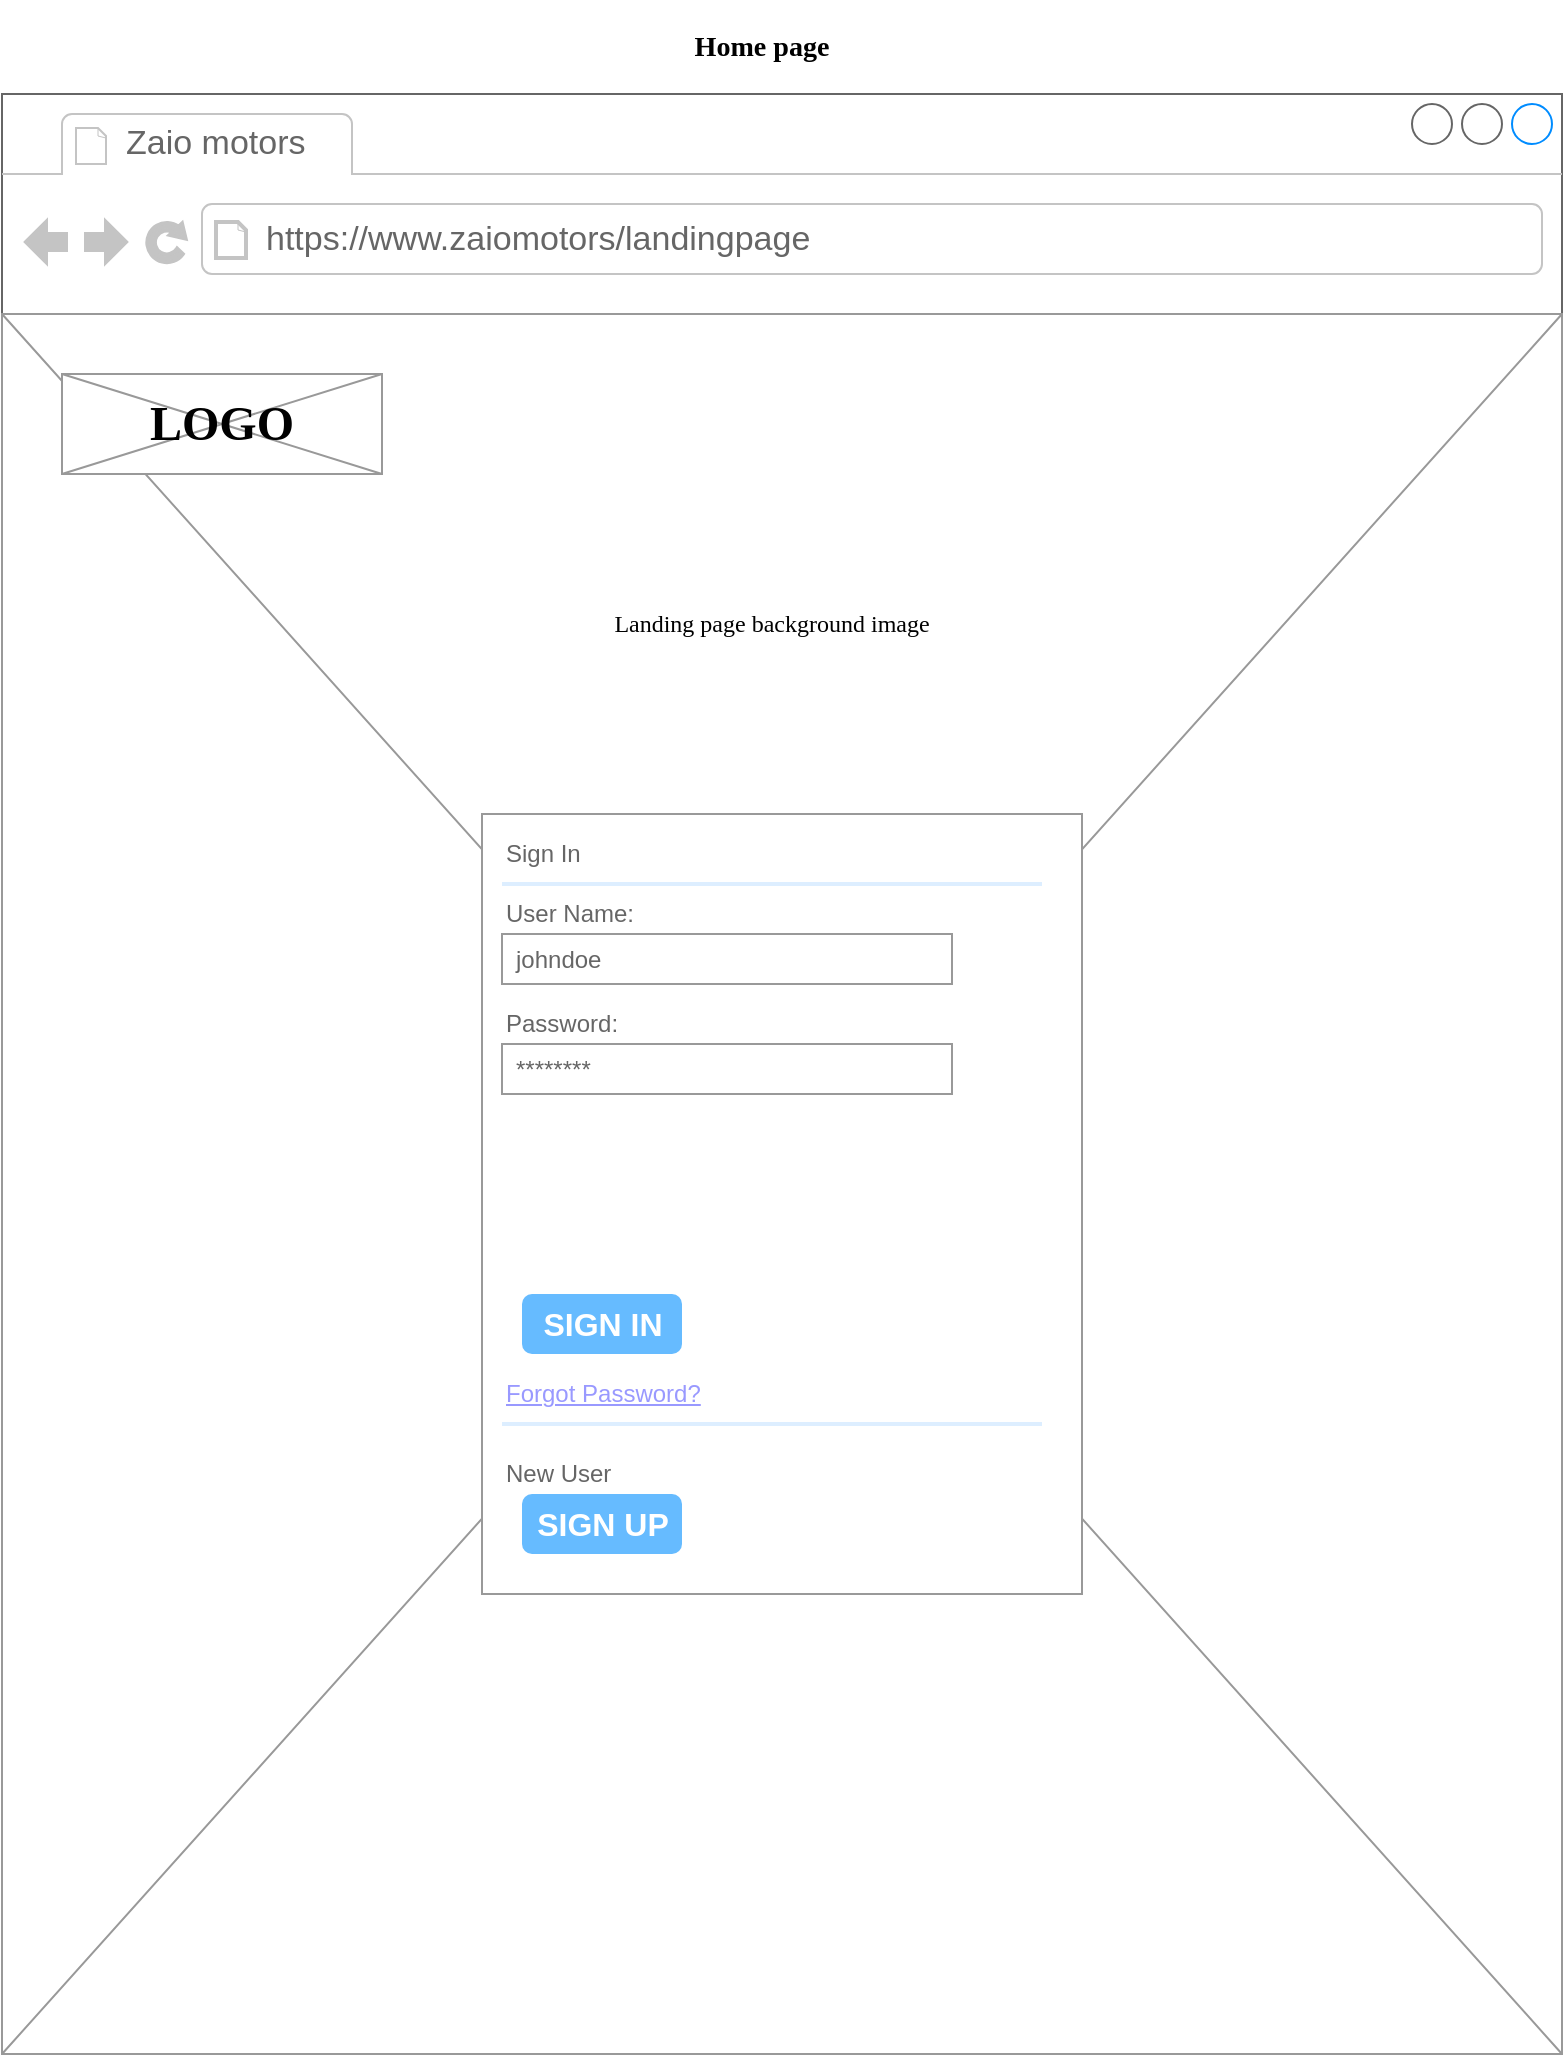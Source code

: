 <mxfile version="13.6.6" type="github" pages="4">
  <diagram id="jh-lfZ945CkvPLCZ4bBG" name="Page-1">
    <mxGraphModel dx="1021" dy="529" grid="1" gridSize="10" guides="1" tooltips="1" connect="1" arrows="1" fold="1" page="1" pageScale="1" pageWidth="850" pageHeight="1100" math="0" shadow="0">
      <root>
        <mxCell id="0" />
        <mxCell id="1" parent="0" />
        <mxCell id="r4ZFmtUiPwfncVj38mZl-5" value="&lt;h3&gt;Home page&lt;/h3&gt;" style="text;html=1;strokeColor=none;fillColor=none;align=center;verticalAlign=middle;whiteSpace=wrap;rounded=0;fontFamily=Tahoma;" vertex="1" parent="1">
          <mxGeometry x="40" y="41" width="760" height="30" as="geometry" />
        </mxCell>
        <mxCell id="r4ZFmtUiPwfncVj38mZl-22" value="" style="strokeWidth=1;shadow=0;dashed=0;align=center;html=1;shape=mxgraph.mockup.containers.browserWindow;rSize=0;strokeColor=#666666;strokeColor2=#008cff;strokeColor3=#c4c4c4;mainText=,;recursiveResize=0;fontFamily=Lucida Console;" vertex="1" parent="1">
          <mxGeometry x="40" y="80" width="780" height="980" as="geometry" />
        </mxCell>
        <mxCell id="r4ZFmtUiPwfncVj38mZl-23" value="Zaio motors" style="strokeWidth=1;shadow=0;dashed=0;align=center;html=1;shape=mxgraph.mockup.containers.anchor;fontSize=17;fontColor=#666666;align=left;" vertex="1" parent="r4ZFmtUiPwfncVj38mZl-22">
          <mxGeometry x="60" y="12" width="110" height="26" as="geometry" />
        </mxCell>
        <mxCell id="r4ZFmtUiPwfncVj38mZl-24" value="https://www.zaiomotors/landingpage" style="strokeWidth=1;shadow=0;dashed=0;align=center;html=1;shape=mxgraph.mockup.containers.anchor;rSize=0;fontSize=17;fontColor=#666666;align=left;" vertex="1" parent="r4ZFmtUiPwfncVj38mZl-22">
          <mxGeometry x="130" y="60" width="250" height="26" as="geometry" />
        </mxCell>
        <mxCell id="r4ZFmtUiPwfncVj38mZl-25" value="" style="verticalLabelPosition=bottom;shadow=0;dashed=0;align=center;html=1;verticalAlign=top;strokeWidth=1;shape=mxgraph.mockup.graphics.simpleIcon;strokeColor=#999999;fontFamily=Lucida Console;" vertex="1" parent="r4ZFmtUiPwfncVj38mZl-22">
          <mxGeometry y="110" width="780" height="870" as="geometry" />
        </mxCell>
        <mxCell id="r4ZFmtUiPwfncVj38mZl-26" value="" style="verticalLabelPosition=bottom;shadow=0;dashed=0;align=center;html=1;verticalAlign=top;strokeWidth=1;shape=mxgraph.mockup.graphics.simpleIcon;strokeColor=#999999;fontFamily=Lucida Console;" vertex="1" parent="r4ZFmtUiPwfncVj38mZl-22">
          <mxGeometry x="30" y="140" width="160" height="50" as="geometry" />
        </mxCell>
        <mxCell id="r4ZFmtUiPwfncVj38mZl-27" value="" style="strokeWidth=1;shadow=0;dashed=0;align=center;html=1;shape=mxgraph.mockup.forms.rrect;rSize=0;strokeColor=#999999;fillColor=#ffffff;fontFamily=Lucida Console;" vertex="1" parent="r4ZFmtUiPwfncVj38mZl-22">
          <mxGeometry x="240" y="360" width="300" height="390" as="geometry" />
        </mxCell>
        <mxCell id="r4ZFmtUiPwfncVj38mZl-28" value="Sign In" style="strokeWidth=1;shadow=0;dashed=0;align=center;html=1;shape=mxgraph.mockup.forms.anchor;fontSize=12;fontColor=#666666;align=left;resizeWidth=1;spacingLeft=0;" vertex="1" parent="r4ZFmtUiPwfncVj38mZl-27">
          <mxGeometry width="150" height="20" relative="1" as="geometry">
            <mxPoint x="10" y="10" as="offset" />
          </mxGeometry>
        </mxCell>
        <mxCell id="r4ZFmtUiPwfncVj38mZl-29" value="" style="shape=line;strokeColor=#ddeeff;strokeWidth=2;html=1;resizeWidth=1;" vertex="1" parent="r4ZFmtUiPwfncVj38mZl-27">
          <mxGeometry width="270" height="10" relative="1" as="geometry">
            <mxPoint x="10" y="30" as="offset" />
          </mxGeometry>
        </mxCell>
        <mxCell id="r4ZFmtUiPwfncVj38mZl-30" value="User Name:" style="strokeWidth=1;shadow=0;dashed=0;align=center;html=1;shape=mxgraph.mockup.forms.anchor;fontSize=12;fontColor=#666666;align=left;resizeWidth=1;spacingLeft=0;" vertex="1" parent="r4ZFmtUiPwfncVj38mZl-27">
          <mxGeometry width="150" height="20" relative="1" as="geometry">
            <mxPoint x="10" y="40" as="offset" />
          </mxGeometry>
        </mxCell>
        <mxCell id="r4ZFmtUiPwfncVj38mZl-31" value="johndoe" style="strokeWidth=1;shadow=0;dashed=0;align=center;html=1;shape=mxgraph.mockup.forms.rrect;rSize=0;strokeColor=#999999;fontColor=#666666;align=left;spacingLeft=5;resizeWidth=1;" vertex="1" parent="r4ZFmtUiPwfncVj38mZl-27">
          <mxGeometry width="225" height="25" relative="1" as="geometry">
            <mxPoint x="10" y="60" as="offset" />
          </mxGeometry>
        </mxCell>
        <mxCell id="r4ZFmtUiPwfncVj38mZl-32" value="Password:" style="strokeWidth=1;shadow=0;dashed=0;align=center;html=1;shape=mxgraph.mockup.forms.anchor;fontSize=12;fontColor=#666666;align=left;resizeWidth=1;spacingLeft=0;" vertex="1" parent="r4ZFmtUiPwfncVj38mZl-27">
          <mxGeometry width="150" height="20" relative="1" as="geometry">
            <mxPoint x="10" y="95" as="offset" />
          </mxGeometry>
        </mxCell>
        <mxCell id="r4ZFmtUiPwfncVj38mZl-33" value="********" style="strokeWidth=1;shadow=0;dashed=0;align=center;html=1;shape=mxgraph.mockup.forms.rrect;rSize=0;strokeColor=#999999;fontColor=#666666;align=left;spacingLeft=5;resizeWidth=1;" vertex="1" parent="r4ZFmtUiPwfncVj38mZl-27">
          <mxGeometry width="225" height="25" relative="1" as="geometry">
            <mxPoint x="10" y="115" as="offset" />
          </mxGeometry>
        </mxCell>
        <mxCell id="r4ZFmtUiPwfncVj38mZl-34" value="SIGN IN" style="strokeWidth=1;shadow=0;dashed=0;align=center;html=1;shape=mxgraph.mockup.forms.rrect;rSize=5;strokeColor=none;fontColor=#ffffff;fillColor=#66bbff;fontSize=16;fontStyle=1;" vertex="1" parent="r4ZFmtUiPwfncVj38mZl-27">
          <mxGeometry y="1" width="80" height="30" relative="1" as="geometry">
            <mxPoint x="20" y="-150" as="offset" />
          </mxGeometry>
        </mxCell>
        <mxCell id="r4ZFmtUiPwfncVj38mZl-35" value="Forgot Password?" style="strokeWidth=1;shadow=0;dashed=0;align=center;html=1;shape=mxgraph.mockup.forms.anchor;fontSize=12;fontColor=#9999ff;align=left;spacingLeft=0;fontStyle=4;resizeWidth=1;" vertex="1" parent="r4ZFmtUiPwfncVj38mZl-27">
          <mxGeometry y="1" width="225" height="20" relative="1" as="geometry">
            <mxPoint x="10" y="-110" as="offset" />
          </mxGeometry>
        </mxCell>
        <mxCell id="r4ZFmtUiPwfncVj38mZl-36" value="" style="shape=line;strokeColor=#ddeeff;strokeWidth=2;html=1;resizeWidth=1;" vertex="1" parent="r4ZFmtUiPwfncVj38mZl-27">
          <mxGeometry y="1" width="270" height="10" relative="1" as="geometry">
            <mxPoint x="10" y="-90" as="offset" />
          </mxGeometry>
        </mxCell>
        <mxCell id="r4ZFmtUiPwfncVj38mZl-37" value="New User" style="strokeWidth=1;shadow=0;dashed=0;align=center;html=1;shape=mxgraph.mockup.forms.anchor;fontSize=12;fontColor=#666666;align=left;spacingLeft=0;resizeWidth=1;" vertex="1" parent="r4ZFmtUiPwfncVj38mZl-27">
          <mxGeometry y="1" width="225" height="20" relative="1" as="geometry">
            <mxPoint x="10" y="-70" as="offset" />
          </mxGeometry>
        </mxCell>
        <mxCell id="r4ZFmtUiPwfncVj38mZl-38" value="SIGN UP" style="strokeWidth=1;shadow=0;dashed=0;align=center;html=1;shape=mxgraph.mockup.forms.rrect;rSize=5;strokeColor=none;fontColor=#ffffff;fillColor=#66bbff;fontSize=16;fontStyle=1;" vertex="1" parent="r4ZFmtUiPwfncVj38mZl-27">
          <mxGeometry y="1" width="80" height="30" relative="1" as="geometry">
            <mxPoint x="20" y="-50" as="offset" />
          </mxGeometry>
        </mxCell>
        <mxCell id="r4ZFmtUiPwfncVj38mZl-39" value="&lt;h1&gt;LOGO&lt;/h1&gt;" style="text;html=1;strokeColor=none;fillColor=none;align=center;verticalAlign=middle;whiteSpace=wrap;rounded=0;fontFamily=Lucida Console;" vertex="1" parent="r4ZFmtUiPwfncVj38mZl-22">
          <mxGeometry x="30" y="140" width="160" height="50" as="geometry" />
        </mxCell>
        <mxCell id="r4ZFmtUiPwfncVj38mZl-40" value="Landing page background image" style="text;html=1;strokeColor=none;fillColor=none;align=center;verticalAlign=middle;whiteSpace=wrap;rounded=0;fontFamily=Lucida Console;" vertex="1" parent="r4ZFmtUiPwfncVj38mZl-22">
          <mxGeometry x="90" y="240" width="590" height="50" as="geometry" />
        </mxCell>
      </root>
    </mxGraphModel>
  </diagram>
  <diagram id="SdDT5Pm5Am6Sln-kGxi-" name="Page-2">
    <mxGraphModel dx="1021" dy="529" grid="1" gridSize="10" guides="1" tooltips="1" connect="1" arrows="1" fold="1" page="1" pageScale="1" pageWidth="850" pageHeight="1100" math="0" shadow="0">
      <root>
        <mxCell id="UwNg9cR-Iv84YpFg2Jbg-0" />
        <mxCell id="UwNg9cR-Iv84YpFg2Jbg-1" parent="UwNg9cR-Iv84YpFg2Jbg-0" />
        <mxCell id="H-qb_h-mlqxvCPXP53rR-0" value="" style="strokeWidth=1;shadow=0;dashed=0;align=center;html=1;shape=mxgraph.mockup.containers.browserWindow;rSize=0;strokeColor=#666666;strokeColor2=#008cff;strokeColor3=#c4c4c4;mainText=,;recursiveResize=0;fontFamily=Lucida Console;" vertex="1" parent="UwNg9cR-Iv84YpFg2Jbg-1">
          <mxGeometry x="50" y="80" width="760" height="990" as="geometry" />
        </mxCell>
        <mxCell id="H-qb_h-mlqxvCPXP53rR-1" value="zaiomotors" style="strokeWidth=1;shadow=0;dashed=0;align=center;html=1;shape=mxgraph.mockup.containers.anchor;fontSize=17;fontColor=#666666;align=left;" vertex="1" parent="H-qb_h-mlqxvCPXP53rR-0">
          <mxGeometry x="60" y="12" width="110" height="26" as="geometry" />
        </mxCell>
        <mxCell id="H-qb_h-mlqxvCPXP53rR-2" value="https://www.zaiomotors/listings" style="strokeWidth=1;shadow=0;dashed=0;align=center;html=1;shape=mxgraph.mockup.containers.anchor;rSize=0;fontSize=17;fontColor=#666666;align=left;" vertex="1" parent="H-qb_h-mlqxvCPXP53rR-0">
          <mxGeometry x="130" y="60" width="250" height="26" as="geometry" />
        </mxCell>
        <mxCell id="H-qb_h-mlqxvCPXP53rR-5" value="" style="verticalLabelPosition=bottom;shadow=0;dashed=0;align=center;html=1;verticalAlign=top;strokeWidth=1;shape=mxgraph.mockup.graphics.simpleIcon;strokeColor=#999999;fontFamily=Lucida Console;" vertex="1" parent="H-qb_h-mlqxvCPXP53rR-0">
          <mxGeometry x="40" y="140" width="160" height="50" as="geometry" />
        </mxCell>
        <mxCell id="H-qb_h-mlqxvCPXP53rR-6" value="&lt;h1&gt;LOGO&lt;/h1&gt;" style="text;html=1;strokeColor=none;fillColor=none;align=center;verticalAlign=middle;whiteSpace=wrap;rounded=0;fontFamily=Lucida Console;" vertex="1" parent="H-qb_h-mlqxvCPXP53rR-0">
          <mxGeometry x="40" y="140" width="160" height="50" as="geometry" />
        </mxCell>
        <mxCell id="H-qb_h-mlqxvCPXP53rR-7" value="" style="verticalLabelPosition=bottom;shadow=0;dashed=0;align=center;html=1;verticalAlign=top;strokeWidth=1;shape=mxgraph.mockup.graphics.simpleIcon;strokeColor=#999999;fillColor=#ffffff;fontFamily=Lucida Console;" vertex="1" parent="H-qb_h-mlqxvCPXP53rR-0">
          <mxGeometry x="70" y="220" width="220" height="80" as="geometry" />
        </mxCell>
        <mxCell id="H-qb_h-mlqxvCPXP53rR-8" value="" style="verticalLabelPosition=bottom;shadow=0;dashed=0;align=center;html=1;verticalAlign=top;strokeWidth=1;shape=mxgraph.mockup.graphics.simpleIcon;strokeColor=#999999;fillColor=#ffffff;fontFamily=Lucida Console;" vertex="1" parent="H-qb_h-mlqxvCPXP53rR-0">
          <mxGeometry x="445" y="370" width="220" height="80" as="geometry" />
        </mxCell>
        <mxCell id="H-qb_h-mlqxvCPXP53rR-10" value="" style="verticalLabelPosition=bottom;shadow=0;dashed=0;align=center;html=1;verticalAlign=top;strokeWidth=1;shape=mxgraph.mockup.graphics.simpleIcon;strokeColor=#999999;fillColor=#ffffff;fontFamily=Lucida Console;" vertex="1" parent="H-qb_h-mlqxvCPXP53rR-0">
          <mxGeometry x="80" y="370" width="220" height="80" as="geometry" />
        </mxCell>
        <mxCell id="H-qb_h-mlqxvCPXP53rR-11" value="" style="verticalLabelPosition=bottom;shadow=0;dashed=0;align=center;html=1;verticalAlign=top;strokeWidth=1;shape=mxgraph.mockup.graphics.simpleIcon;strokeColor=#999999;fillColor=#ffffff;fontFamily=Lucida Console;" vertex="1" parent="H-qb_h-mlqxvCPXP53rR-0">
          <mxGeometry x="450" y="500" width="210" height="90" as="geometry" />
        </mxCell>
        <mxCell id="H-qb_h-mlqxvCPXP53rR-13" value="" style="verticalLabelPosition=bottom;shadow=0;dashed=0;align=center;html=1;verticalAlign=top;strokeWidth=1;shape=mxgraph.mockup.graphics.simpleIcon;strokeColor=#999999;fillColor=#ffffff;fontFamily=Lucida Console;" vertex="1" parent="H-qb_h-mlqxvCPXP53rR-0">
          <mxGeometry x="70" y="660" width="220" height="80" as="geometry" />
        </mxCell>
        <mxCell id="H-qb_h-mlqxvCPXP53rR-14" value="" style="verticalLabelPosition=bottom;shadow=0;dashed=0;align=center;html=1;verticalAlign=top;strokeWidth=1;shape=mxgraph.mockup.graphics.simpleIcon;strokeColor=#999999;fillColor=#ffffff;fontFamily=Lucida Console;" vertex="1" parent="H-qb_h-mlqxvCPXP53rR-0">
          <mxGeometry x="450" y="660" width="220" height="80" as="geometry" />
        </mxCell>
        <mxCell id="H-qb_h-mlqxvCPXP53rR-16" value="" style="verticalLabelPosition=bottom;shadow=0;dashed=0;align=center;html=1;verticalAlign=top;strokeWidth=1;shape=mxgraph.mockup.graphics.simpleIcon;strokeColor=#999999;fillColor=#ffffff;fontFamily=Lucida Console;" vertex="1" parent="H-qb_h-mlqxvCPXP53rR-0">
          <mxGeometry x="70" y="810" width="220" height="80" as="geometry" />
        </mxCell>
        <mxCell id="H-qb_h-mlqxvCPXP53rR-17" value="" style="verticalLabelPosition=bottom;shadow=0;dashed=0;align=center;html=1;verticalAlign=top;strokeWidth=1;shape=mxgraph.mockup.graphics.simpleIcon;strokeColor=#999999;fillColor=#ffffff;fontFamily=Lucida Console;" vertex="1" parent="H-qb_h-mlqxvCPXP53rR-0">
          <mxGeometry x="80" y="510" width="220" height="80" as="geometry" />
        </mxCell>
        <mxCell id="H-qb_h-mlqxvCPXP53rR-19" value="" style="verticalLabelPosition=bottom;shadow=0;dashed=0;align=center;html=1;verticalAlign=top;strokeWidth=1;shape=mxgraph.mockup.graphics.simpleIcon;strokeColor=#999999;fillColor=#ffffff;fontFamily=Lucida Console;" vertex="1" parent="H-qb_h-mlqxvCPXP53rR-0">
          <mxGeometry x="445" y="220" width="220" height="80" as="geometry" />
        </mxCell>
        <mxCell id="H-qb_h-mlqxvCPXP53rR-20" value="" style="verticalLabelPosition=bottom;shadow=0;dashed=0;align=center;html=1;verticalAlign=top;strokeWidth=1;shape=mxgraph.mockup.graphics.simpleIcon;strokeColor=#999999;fillColor=#ffffff;fontFamily=Lucida Console;" vertex="1" parent="H-qb_h-mlqxvCPXP53rR-0">
          <mxGeometry x="450" y="810" width="220" height="80" as="geometry" />
        </mxCell>
        <mxCell id="H-qb_h-mlqxvCPXP53rR-28" value="image of listed car" style="text;html=1;strokeColor=none;fillColor=none;align=center;verticalAlign=middle;whiteSpace=wrap;rounded=0;fontFamily=Lucida Console;" vertex="1" parent="H-qb_h-mlqxvCPXP53rR-0">
          <mxGeometry x="70" y="250" width="210" height="20" as="geometry" />
        </mxCell>
        <mxCell id="H-qb_h-mlqxvCPXP53rR-29" value="image of listed car" style="text;html=1;strokeColor=none;fillColor=none;align=center;verticalAlign=middle;whiteSpace=wrap;rounded=0;fontFamily=Lucida Console;" vertex="1" parent="H-qb_h-mlqxvCPXP53rR-0">
          <mxGeometry x="90" y="400" width="200" height="20" as="geometry" />
        </mxCell>
        <mxCell id="H-qb_h-mlqxvCPXP53rR-30" value="image of listed car" style="text;html=1;strokeColor=none;fillColor=none;align=center;verticalAlign=middle;whiteSpace=wrap;rounded=0;fontFamily=Lucida Console;" vertex="1" parent="H-qb_h-mlqxvCPXP53rR-0">
          <mxGeometry x="450" y="260" width="200" height="20" as="geometry" />
        </mxCell>
        <mxCell id="H-qb_h-mlqxvCPXP53rR-31" value="image of listed car" style="text;html=1;strokeColor=none;fillColor=none;align=center;verticalAlign=middle;whiteSpace=wrap;rounded=0;fontFamily=Lucida Console;" vertex="1" parent="H-qb_h-mlqxvCPXP53rR-0">
          <mxGeometry x="460" y="400" width="190" height="20" as="geometry" />
        </mxCell>
        <mxCell id="H-qb_h-mlqxvCPXP53rR-32" value="image of listed car" style="text;html=1;strokeColor=none;fillColor=none;align=center;verticalAlign=middle;whiteSpace=wrap;rounded=0;fontFamily=Lucida Console;" vertex="1" parent="H-qb_h-mlqxvCPXP53rR-0">
          <mxGeometry x="110" y="540" width="170" height="20" as="geometry" />
        </mxCell>
        <mxCell id="H-qb_h-mlqxvCPXP53rR-33" value="image of listed car" style="text;html=1;strokeColor=none;fillColor=none;align=center;verticalAlign=middle;whiteSpace=wrap;rounded=0;fontFamily=Lucida Console;" vertex="1" parent="H-qb_h-mlqxvCPXP53rR-0">
          <mxGeometry x="450" y="540" width="210" height="20" as="geometry" />
        </mxCell>
        <mxCell id="H-qb_h-mlqxvCPXP53rR-34" value="image of lsted car" style="text;html=1;strokeColor=none;fillColor=none;align=center;verticalAlign=middle;whiteSpace=wrap;rounded=0;fontFamily=Lucida Console;" vertex="1" parent="H-qb_h-mlqxvCPXP53rR-0">
          <mxGeometry x="110" y="690" width="170" height="20" as="geometry" />
        </mxCell>
        <mxCell id="H-qb_h-mlqxvCPXP53rR-35" value="image of listed car" style="text;html=1;strokeColor=none;fillColor=none;align=center;verticalAlign=middle;whiteSpace=wrap;rounded=0;fontFamily=Lucida Console;" vertex="1" parent="H-qb_h-mlqxvCPXP53rR-0">
          <mxGeometry x="110" y="835" width="160" height="30" as="geometry" />
        </mxCell>
        <mxCell id="H-qb_h-mlqxvCPXP53rR-36" value="image of listed car" style="text;html=1;strokeColor=none;fillColor=none;align=center;verticalAlign=middle;whiteSpace=wrap;rounded=0;fontFamily=Lucida Console;" vertex="1" parent="H-qb_h-mlqxvCPXP53rR-0">
          <mxGeometry x="500" y="830" width="150" height="30" as="geometry" />
        </mxCell>
        <mxCell id="H-qb_h-mlqxvCPXP53rR-37" value="image of listed car" style="text;html=1;strokeColor=none;fillColor=none;align=center;verticalAlign=middle;whiteSpace=wrap;rounded=0;fontFamily=Lucida Console;" vertex="1" parent="H-qb_h-mlqxvCPXP53rR-0">
          <mxGeometry x="490" y="680" width="160" height="30" as="geometry" />
        </mxCell>
        <mxCell id="H-qb_h-mlqxvCPXP53rR-40" value="Car details" style="text;html=1;strokeColor=none;fillColor=none;align=left;verticalAlign=middle;whiteSpace=wrap;rounded=0;fontFamily=Lucida Console;" vertex="1" parent="H-qb_h-mlqxvCPXP53rR-0">
          <mxGeometry x="70" y="320" width="210" height="20" as="geometry" />
        </mxCell>
        <mxCell id="H-qb_h-mlqxvCPXP53rR-41" value="Car details" style="text;html=1;strokeColor=none;fillColor=none;align=left;verticalAlign=middle;whiteSpace=wrap;rounded=0;fontFamily=Lucida Console;" vertex="1" parent="H-qb_h-mlqxvCPXP53rR-0">
          <mxGeometry x="450" y="310" width="210" height="20" as="geometry" />
        </mxCell>
        <mxCell id="H-qb_h-mlqxvCPXP53rR-42" value="Car details" style="text;html=1;strokeColor=none;fillColor=none;align=left;verticalAlign=middle;whiteSpace=wrap;rounded=0;fontFamily=Lucida Console;" vertex="1" parent="H-qb_h-mlqxvCPXP53rR-0">
          <mxGeometry x="80" y="460" width="220" height="20" as="geometry" />
        </mxCell>
        <mxCell id="H-qb_h-mlqxvCPXP53rR-43" value="Car details" style="text;html=1;strokeColor=none;fillColor=none;align=left;verticalAlign=middle;whiteSpace=wrap;rounded=0;fontFamily=Lucida Console;" vertex="1" parent="H-qb_h-mlqxvCPXP53rR-0">
          <mxGeometry x="450" y="460" width="210" height="20" as="geometry" />
        </mxCell>
        <mxCell id="H-qb_h-mlqxvCPXP53rR-44" value="Car details" style="text;html=1;strokeColor=none;fillColor=none;align=left;verticalAlign=middle;whiteSpace=wrap;rounded=0;fontFamily=Lucida Console;" vertex="1" parent="H-qb_h-mlqxvCPXP53rR-0">
          <mxGeometry x="80" y="610" width="220" height="20" as="geometry" />
        </mxCell>
        <mxCell id="H-qb_h-mlqxvCPXP53rR-45" value="Car details" style="text;html=1;strokeColor=none;fillColor=none;align=left;verticalAlign=middle;whiteSpace=wrap;rounded=0;fontFamily=Lucida Console;" vertex="1" parent="H-qb_h-mlqxvCPXP53rR-0">
          <mxGeometry x="450" y="600" width="210" height="20" as="geometry" />
        </mxCell>
        <mxCell id="H-qb_h-mlqxvCPXP53rR-46" value="Car details" style="text;html=1;strokeColor=none;fillColor=none;align=left;verticalAlign=middle;whiteSpace=wrap;rounded=0;fontFamily=Lucida Console;" vertex="1" parent="H-qb_h-mlqxvCPXP53rR-0">
          <mxGeometry x="70" y="750" width="220" height="20" as="geometry" />
        </mxCell>
        <mxCell id="H-qb_h-mlqxvCPXP53rR-47" value="Car details" style="text;html=1;strokeColor=none;fillColor=none;align=left;verticalAlign=middle;whiteSpace=wrap;rounded=0;fontFamily=Lucida Console;" vertex="1" parent="H-qb_h-mlqxvCPXP53rR-0">
          <mxGeometry x="450" y="750" width="220" height="20" as="geometry" />
        </mxCell>
        <mxCell id="H-qb_h-mlqxvCPXP53rR-48" value="Car details" style="text;html=1;strokeColor=none;fillColor=none;align=left;verticalAlign=middle;whiteSpace=wrap;rounded=0;fontFamily=Lucida Console;" vertex="1" parent="H-qb_h-mlqxvCPXP53rR-0">
          <mxGeometry x="70" y="910" width="220" height="20" as="geometry" />
        </mxCell>
        <mxCell id="H-qb_h-mlqxvCPXP53rR-49" value="Car details" style="text;html=1;strokeColor=none;fillColor=none;align=left;verticalAlign=middle;whiteSpace=wrap;rounded=0;fontFamily=Lucida Console;" vertex="1" parent="H-qb_h-mlqxvCPXP53rR-0">
          <mxGeometry x="450" y="920" width="220" height="20" as="geometry" />
        </mxCell>
        <mxCell id="H-qb_h-mlqxvCPXP53rR-4" value="&lt;p style=&quot;font-size: 15px&quot;&gt;Listing page&lt;/p&gt;" style="text;html=1;strokeColor=none;fillColor=none;align=center;verticalAlign=middle;whiteSpace=wrap;rounded=0;fontFamily=Lucida Console;" vertex="1" parent="UwNg9cR-Iv84YpFg2Jbg-1">
          <mxGeometry x="40" y="40" width="760" height="40" as="geometry" />
        </mxCell>
      </root>
    </mxGraphModel>
  </diagram>
  <diagram id="OsgzvlDfmTfgHi538CFv" name="Page-3">
    <mxGraphModel dx="1113" dy="529" grid="1" gridSize="10" guides="1" tooltips="1" connect="1" arrows="1" fold="1" page="1" pageScale="1" pageWidth="850" pageHeight="1100" math="0" shadow="0">
      <root>
        <mxCell id="SgdG0yUAVpk4jJ0CoJJc-0" />
        <mxCell id="SgdG0yUAVpk4jJ0CoJJc-1" parent="SgdG0yUAVpk4jJ0CoJJc-0" />
        <mxCell id="SgdG0yUAVpk4jJ0CoJJc-2" value="" style="strokeWidth=1;shadow=0;dashed=0;align=center;html=1;shape=mxgraph.mockup.containers.browserWindow;rSize=0;strokeColor=#666666;strokeColor2=#008cff;strokeColor3=#c4c4c4;mainText=,;recursiveResize=0;fontFamily=Lucida Console;" vertex="1" parent="SgdG0yUAVpk4jJ0CoJJc-1">
          <mxGeometry x="30" y="80" width="790" height="980" as="geometry" />
        </mxCell>
        <mxCell id="SgdG0yUAVpk4jJ0CoJJc-3" value="Zaio motors" style="strokeWidth=1;shadow=0;dashed=0;align=center;html=1;shape=mxgraph.mockup.containers.anchor;fontSize=17;fontColor=#666666;align=left;" vertex="1" parent="SgdG0yUAVpk4jJ0CoJJc-2">
          <mxGeometry x="60" y="12" width="110" height="26" as="geometry" />
        </mxCell>
        <mxCell id="SgdG0yUAVpk4jJ0CoJJc-4" value="https://www.zaiomotors/bookings" style="strokeWidth=1;shadow=0;dashed=0;align=center;html=1;shape=mxgraph.mockup.containers.anchor;rSize=0;fontSize=17;fontColor=#666666;align=left;" vertex="1" parent="SgdG0yUAVpk4jJ0CoJJc-2">
          <mxGeometry x="130" y="60" width="250" height="26" as="geometry" />
        </mxCell>
        <mxCell id="SgdG0yUAVpk4jJ0CoJJc-6" value="" style="verticalLabelPosition=bottom;shadow=0;dashed=0;align=center;html=1;verticalAlign=top;strokeWidth=1;shape=mxgraph.mockup.graphics.simpleIcon;strokeColor=#999999;fontFamily=Lucida Console;" vertex="1" parent="SgdG0yUAVpk4jJ0CoJJc-2">
          <mxGeometry x="30" y="140" width="140" height="50" as="geometry" />
        </mxCell>
        <mxCell id="SgdG0yUAVpk4jJ0CoJJc-7" value="&lt;h1&gt;Logo&lt;/h1&gt;" style="text;html=1;strokeColor=none;fillColor=none;align=center;verticalAlign=middle;whiteSpace=wrap;rounded=0;fontFamily=Lucida Console;" vertex="1" parent="SgdG0yUAVpk4jJ0CoJJc-2">
          <mxGeometry x="30" y="140" width="140" height="50" as="geometry" />
        </mxCell>
        <mxCell id="SgdG0yUAVpk4jJ0CoJJc-8" value="" style="verticalLabelPosition=bottom;shadow=0;dashed=0;align=center;html=1;verticalAlign=top;strokeWidth=1;shape=mxgraph.mockup.graphics.simpleIcon;strokeColor=#999999;fontFamily=Lucida Console;" vertex="1" parent="SgdG0yUAVpk4jJ0CoJJc-2">
          <mxGeometry x="30" y="230" width="420" height="250" as="geometry" />
        </mxCell>
        <mxCell id="SgdG0yUAVpk4jJ0CoJJc-9" value="Image of selected car" style="text;html=1;strokeColor=none;fillColor=none;align=center;verticalAlign=middle;whiteSpace=wrap;rounded=0;fontFamily=Lucida Console;" vertex="1" parent="SgdG0yUAVpk4jJ0CoJJc-2">
          <mxGeometry x="130" y="330" width="200" height="35" as="geometry" />
        </mxCell>
        <mxCell id="SgdG0yUAVpk4jJ0CoJJc-118" value="&lt;h1&gt;Heading&lt;/h1&gt;&lt;p&gt;Lorem ipsum dolor sit amet, consectetur adipisicing elit, sed do eiusmod tempor incididunt ut labore et dolore magna aliqua.&lt;/p&gt;" style="text;html=1;strokeColor=none;fillColor=none;spacing=5;spacingTop=-20;whiteSpace=wrap;overflow=hidden;rounded=0;fontFamily=Lucida Console;align=left;" vertex="1" parent="SgdG0yUAVpk4jJ0CoJJc-2">
          <mxGeometry x="20" y="800" width="393" height="160" as="geometry" />
        </mxCell>
        <mxCell id="SgdG0yUAVpk4jJ0CoJJc-119" value="more details about selected car" style="text;html=1;strokeColor=none;fillColor=none;align=center;verticalAlign=middle;whiteSpace=wrap;rounded=0;fontFamily=Lucida Console;" vertex="1" parent="SgdG0yUAVpk4jJ0CoJJc-2">
          <mxGeometry x="155" y="810" width="240" height="20" as="geometry" />
        </mxCell>
        <mxCell id="SgdG0yUAVpk4jJ0CoJJc-120" value="Book car" style="strokeWidth=1;shadow=0;dashed=0;align=center;html=1;shape=mxgraph.mockup.buttons.button;strokeColor=#666666;fontColor=#ffffff;mainText=;buttonStyle=round;fontSize=17;fontStyle=1;fillColor=#008cff;whiteSpace=wrap;" vertex="1" parent="SgdG0yUAVpk4jJ0CoJJc-2">
          <mxGeometry x="480" y="670" width="150" height="50" as="geometry" />
        </mxCell>
        <mxCell id="SgdG0yUAVpk4jJ0CoJJc-121" value="Car name and price" style="text;html=1;strokeColor=none;fillColor=none;align=left;verticalAlign=middle;whiteSpace=wrap;rounded=0;fontFamily=Lucida Console;" vertex="1" parent="SgdG0yUAVpk4jJ0CoJJc-2">
          <mxGeometry x="40" y="500" width="410" height="40" as="geometry" />
        </mxCell>
        <mxCell id="SgdG0yUAVpk4jJ0CoJJc-122" value="date picker" style="text;html=1;strokeColor=none;fillColor=none;align=center;verticalAlign=middle;whiteSpace=wrap;rounded=0;fontFamily=Lucida Console;" vertex="1" parent="SgdG0yUAVpk4jJ0CoJJc-2">
          <mxGeometry x="255" y="620" width="200" height="30" as="geometry" />
        </mxCell>
        <mxCell id="SgdG0yUAVpk4jJ0CoJJc-12" value="" style="strokeWidth=1;shadow=0;dashed=0;align=center;html=1;shape=mxgraph.mockup.forms.rrect;rSize=5;strokeColor=#999999;fillColor=#ffffff;fontFamily=Lucida Console;" vertex="1" parent="SgdG0yUAVpk4jJ0CoJJc-2">
          <mxGeometry x="25" y="670" width="430" height="100" as="geometry" />
        </mxCell>
        <mxCell id="SgdG0yUAVpk4jJ0CoJJc-13" value="October 2014" style="strokeWidth=1;shadow=0;dashed=0;align=center;html=1;shape=mxgraph.mockup.forms.anchor;fontColor=#999999;" vertex="1" parent="SgdG0yUAVpk4jJ0CoJJc-12">
          <mxGeometry x="80.625" y="4.571" width="268.75" height="11.429" as="geometry" />
        </mxCell>
        <mxCell id="SgdG0yUAVpk4jJ0CoJJc-14" value="&lt;" style="strokeWidth=1;shadow=0;dashed=0;align=center;html=1;shape=mxgraph.mockup.forms.rrect;rSize=4;strokeColor=#999999;fontColor=#008cff;fontSize=19;fontStyle=1;" vertex="1" parent="SgdG0yUAVpk4jJ0CoJJc-12">
          <mxGeometry x="21.5" y="4.571" width="67.188" height="11.429" as="geometry" />
        </mxCell>
        <mxCell id="SgdG0yUAVpk4jJ0CoJJc-15" value="&gt;" style="strokeWidth=1;shadow=0;dashed=0;align=center;html=1;shape=mxgraph.mockup.forms.rrect;rSize=4;strokeColor=#999999;fontColor=#008cff;fontSize=19;fontStyle=1;" vertex="1" parent="SgdG0yUAVpk4jJ0CoJJc-12">
          <mxGeometry x="341.312" y="4.571" width="67.188" height="11.429" as="geometry" />
        </mxCell>
        <mxCell id="SgdG0yUAVpk4jJ0CoJJc-16" value="Mo" style="strokeWidth=1;shadow=0;dashed=0;align=center;html=1;shape=mxgraph.mockup.forms.anchor;fontColor=#999999;" vertex="1" parent="SgdG0yUAVpk4jJ0CoJJc-12">
          <mxGeometry x="26.875" y="16.0" width="53.75" height="11.429" as="geometry" />
        </mxCell>
        <mxCell id="SgdG0yUAVpk4jJ0CoJJc-17" value="Tu" style="strokeWidth=1;shadow=0;dashed=0;align=center;html=1;shape=mxgraph.mockup.forms.anchor;fontColor=#999999;" vertex="1" parent="SgdG0yUAVpk4jJ0CoJJc-12">
          <mxGeometry x="80.625" y="16.0" width="53.75" height="11.429" as="geometry" />
        </mxCell>
        <mxCell id="SgdG0yUAVpk4jJ0CoJJc-18" value="We" style="strokeWidth=1;shadow=0;dashed=0;align=center;html=1;shape=mxgraph.mockup.forms.anchor;fontColor=#999999;" vertex="1" parent="SgdG0yUAVpk4jJ0CoJJc-12">
          <mxGeometry x="134.375" y="16.0" width="53.75" height="11.429" as="geometry" />
        </mxCell>
        <mxCell id="SgdG0yUAVpk4jJ0CoJJc-19" value="Th" style="strokeWidth=1;shadow=0;dashed=0;align=center;html=1;shape=mxgraph.mockup.forms.anchor;fontColor=#999999;" vertex="1" parent="SgdG0yUAVpk4jJ0CoJJc-12">
          <mxGeometry x="188.125" y="16.0" width="53.75" height="11.429" as="geometry" />
        </mxCell>
        <mxCell id="SgdG0yUAVpk4jJ0CoJJc-20" value="Fr" style="strokeWidth=1;shadow=0;dashed=0;align=center;html=1;shape=mxgraph.mockup.forms.anchor;fontColor=#999999;" vertex="1" parent="SgdG0yUAVpk4jJ0CoJJc-12">
          <mxGeometry x="241.875" y="16.0" width="53.75" height="11.429" as="geometry" />
        </mxCell>
        <mxCell id="SgdG0yUAVpk4jJ0CoJJc-21" value="Sa" style="strokeWidth=1;shadow=0;dashed=0;align=center;html=1;shape=mxgraph.mockup.forms.anchor;fontColor=#999999;" vertex="1" parent="SgdG0yUAVpk4jJ0CoJJc-12">
          <mxGeometry x="295.625" y="16.0" width="53.75" height="11.429" as="geometry" />
        </mxCell>
        <mxCell id="SgdG0yUAVpk4jJ0CoJJc-22" value="Su" style="strokeWidth=1;shadow=0;dashed=0;align=center;html=1;shape=mxgraph.mockup.forms.anchor;fontColor=#999999;" vertex="1" parent="SgdG0yUAVpk4jJ0CoJJc-12">
          <mxGeometry x="349.375" y="16.0" width="53.75" height="11.429" as="geometry" />
        </mxCell>
        <mxCell id="SgdG0yUAVpk4jJ0CoJJc-23" value="1" style="strokeWidth=1;shadow=0;dashed=0;align=center;html=1;shape=mxgraph.mockup.forms.rrect;rSize=0;strokeColor=#999999;fontColor=#999999;" vertex="1" parent="SgdG0yUAVpk4jJ0CoJJc-12">
          <mxGeometry x="26.875" y="27.429" width="53.75" height="11.429" as="geometry" />
        </mxCell>
        <mxCell id="SgdG0yUAVpk4jJ0CoJJc-24" value="2" style="strokeWidth=1;shadow=0;dashed=0;align=center;html=1;shape=mxgraph.mockup.forms.rrect;rSize=0;strokeColor=#999999;fontColor=#999999;" vertex="1" parent="SgdG0yUAVpk4jJ0CoJJc-12">
          <mxGeometry x="80.625" y="27.429" width="53.75" height="11.429" as="geometry" />
        </mxCell>
        <mxCell id="SgdG0yUAVpk4jJ0CoJJc-25" value="3" style="strokeWidth=1;shadow=0;dashed=0;align=center;html=1;shape=mxgraph.mockup.forms.rrect;rSize=0;strokeColor=#999999;fontColor=#999999;" vertex="1" parent="SgdG0yUAVpk4jJ0CoJJc-12">
          <mxGeometry x="134.375" y="27.429" width="53.75" height="11.429" as="geometry" />
        </mxCell>
        <mxCell id="SgdG0yUAVpk4jJ0CoJJc-26" value="4" style="strokeWidth=1;shadow=0;dashed=0;align=center;html=1;shape=mxgraph.mockup.forms.rrect;rSize=0;strokeColor=#999999;fontColor=#999999;" vertex="1" parent="SgdG0yUAVpk4jJ0CoJJc-12">
          <mxGeometry x="188.125" y="27.429" width="53.75" height="11.429" as="geometry" />
        </mxCell>
        <mxCell id="SgdG0yUAVpk4jJ0CoJJc-27" value="5" style="strokeWidth=1;shadow=0;dashed=0;align=center;html=1;shape=mxgraph.mockup.forms.rrect;rSize=0;strokeColor=#999999;fontColor=#999999;" vertex="1" parent="SgdG0yUAVpk4jJ0CoJJc-12">
          <mxGeometry x="241.875" y="27.429" width="53.75" height="11.429" as="geometry" />
        </mxCell>
        <mxCell id="SgdG0yUAVpk4jJ0CoJJc-28" value="6" style="strokeWidth=1;shadow=0;dashed=0;align=center;html=1;shape=mxgraph.mockup.forms.rrect;rSize=0;strokeColor=#999999;fontColor=#999999;" vertex="1" parent="SgdG0yUAVpk4jJ0CoJJc-12">
          <mxGeometry x="295.625" y="27.429" width="53.75" height="11.429" as="geometry" />
        </mxCell>
        <mxCell id="SgdG0yUAVpk4jJ0CoJJc-29" value="7" style="strokeWidth=1;shadow=0;dashed=0;align=center;html=1;shape=mxgraph.mockup.forms.rrect;rSize=0;strokeColor=#999999;fontColor=#999999;" vertex="1" parent="SgdG0yUAVpk4jJ0CoJJc-12">
          <mxGeometry x="349.375" y="27.429" width="53.75" height="11.429" as="geometry" />
        </mxCell>
        <mxCell id="SgdG0yUAVpk4jJ0CoJJc-30" value="8" style="strokeWidth=1;shadow=0;dashed=0;align=center;html=1;shape=mxgraph.mockup.forms.rrect;rSize=0;strokeColor=#999999;fontColor=#999999;" vertex="1" parent="SgdG0yUAVpk4jJ0CoJJc-12">
          <mxGeometry x="26.875" y="38.857" width="53.75" height="11.429" as="geometry" />
        </mxCell>
        <mxCell id="SgdG0yUAVpk4jJ0CoJJc-31" value="9" style="strokeWidth=1;shadow=0;dashed=0;align=center;html=1;shape=mxgraph.mockup.forms.rrect;rSize=0;strokeColor=#999999;fontColor=#999999;" vertex="1" parent="SgdG0yUAVpk4jJ0CoJJc-12">
          <mxGeometry x="80.625" y="38.857" width="53.75" height="11.429" as="geometry" />
        </mxCell>
        <mxCell id="SgdG0yUAVpk4jJ0CoJJc-32" value="10" style="strokeWidth=1;shadow=0;dashed=0;align=center;html=1;shape=mxgraph.mockup.forms.rrect;rSize=0;strokeColor=#999999;fontColor=#999999;" vertex="1" parent="SgdG0yUAVpk4jJ0CoJJc-12">
          <mxGeometry x="134.375" y="38.857" width="53.75" height="11.429" as="geometry" />
        </mxCell>
        <mxCell id="SgdG0yUAVpk4jJ0CoJJc-33" value="11" style="strokeWidth=1;shadow=0;dashed=0;align=center;html=1;shape=mxgraph.mockup.forms.rrect;rSize=0;strokeColor=#999999;fontColor=#999999;" vertex="1" parent="SgdG0yUAVpk4jJ0CoJJc-12">
          <mxGeometry x="188.125" y="38.857" width="53.75" height="11.429" as="geometry" />
        </mxCell>
        <mxCell id="SgdG0yUAVpk4jJ0CoJJc-34" value="12" style="strokeWidth=1;shadow=0;dashed=0;align=center;html=1;shape=mxgraph.mockup.forms.rrect;rSize=0;strokeColor=#999999;fontColor=#999999;" vertex="1" parent="SgdG0yUAVpk4jJ0CoJJc-12">
          <mxGeometry x="241.875" y="38.857" width="53.75" height="11.429" as="geometry" />
        </mxCell>
        <mxCell id="SgdG0yUAVpk4jJ0CoJJc-35" value="13" style="strokeWidth=1;shadow=0;dashed=0;align=center;html=1;shape=mxgraph.mockup.forms.rrect;rSize=0;strokeColor=#999999;fontColor=#999999;" vertex="1" parent="SgdG0yUAVpk4jJ0CoJJc-12">
          <mxGeometry x="295.625" y="38.857" width="53.75" height="11.429" as="geometry" />
        </mxCell>
        <mxCell id="SgdG0yUAVpk4jJ0CoJJc-36" value="14" style="strokeWidth=1;shadow=0;dashed=0;align=center;html=1;shape=mxgraph.mockup.forms.rrect;rSize=0;strokeColor=#999999;fontColor=#999999;" vertex="1" parent="SgdG0yUAVpk4jJ0CoJJc-12">
          <mxGeometry x="349.375" y="38.857" width="53.75" height="11.429" as="geometry" />
        </mxCell>
        <mxCell id="SgdG0yUAVpk4jJ0CoJJc-37" value="15" style="strokeWidth=1;shadow=0;dashed=0;align=center;html=1;shape=mxgraph.mockup.forms.rrect;rSize=0;strokeColor=#999999;fontColor=#999999;" vertex="1" parent="SgdG0yUAVpk4jJ0CoJJc-12">
          <mxGeometry x="26.875" y="50.286" width="53.75" height="11.429" as="geometry" />
        </mxCell>
        <mxCell id="SgdG0yUAVpk4jJ0CoJJc-38" value="16" style="strokeWidth=1;shadow=0;dashed=0;align=center;html=1;shape=mxgraph.mockup.forms.rrect;rSize=0;strokeColor=#999999;fontColor=#999999;" vertex="1" parent="SgdG0yUAVpk4jJ0CoJJc-12">
          <mxGeometry x="80.625" y="50.286" width="53.75" height="11.429" as="geometry" />
        </mxCell>
        <mxCell id="SgdG0yUAVpk4jJ0CoJJc-39" value="17" style="strokeWidth=1;shadow=0;dashed=0;align=center;html=1;shape=mxgraph.mockup.forms.rrect;rSize=0;strokeColor=#999999;fontColor=#999999;" vertex="1" parent="SgdG0yUAVpk4jJ0CoJJc-12">
          <mxGeometry x="134.375" y="50.286" width="53.75" height="11.429" as="geometry" />
        </mxCell>
        <mxCell id="SgdG0yUAVpk4jJ0CoJJc-40" value="18" style="strokeWidth=1;shadow=0;dashed=0;align=center;html=1;shape=mxgraph.mockup.forms.rrect;rSize=0;strokeColor=#999999;fontColor=#999999;" vertex="1" parent="SgdG0yUAVpk4jJ0CoJJc-12">
          <mxGeometry x="188.125" y="50.286" width="53.75" height="11.429" as="geometry" />
        </mxCell>
        <mxCell id="SgdG0yUAVpk4jJ0CoJJc-41" value="19" style="strokeWidth=1;shadow=0;dashed=0;align=center;html=1;shape=mxgraph.mockup.forms.rrect;rSize=0;strokeColor=#999999;fontColor=#999999;" vertex="1" parent="SgdG0yUAVpk4jJ0CoJJc-12">
          <mxGeometry x="241.875" y="50.286" width="53.75" height="11.429" as="geometry" />
        </mxCell>
        <mxCell id="SgdG0yUAVpk4jJ0CoJJc-42" value="20" style="strokeWidth=1;shadow=0;dashed=0;align=center;html=1;shape=mxgraph.mockup.forms.rrect;rSize=0;strokeColor=#999999;fontColor=#999999;" vertex="1" parent="SgdG0yUAVpk4jJ0CoJJc-12">
          <mxGeometry x="295.625" y="50.286" width="53.75" height="11.429" as="geometry" />
        </mxCell>
        <mxCell id="SgdG0yUAVpk4jJ0CoJJc-43" value="21" style="strokeWidth=1;shadow=0;dashed=0;align=center;html=1;shape=mxgraph.mockup.forms.rrect;rSize=0;strokeColor=#999999;fontColor=#999999;" vertex="1" parent="SgdG0yUAVpk4jJ0CoJJc-12">
          <mxGeometry x="349.375" y="50.286" width="53.75" height="11.429" as="geometry" />
        </mxCell>
        <mxCell id="SgdG0yUAVpk4jJ0CoJJc-44" value="22" style="strokeWidth=1;shadow=0;dashed=0;align=center;html=1;shape=mxgraph.mockup.forms.rrect;rSize=0;strokeColor=#999999;fontColor=#999999;" vertex="1" parent="SgdG0yUAVpk4jJ0CoJJc-12">
          <mxGeometry x="26.875" y="61.714" width="53.75" height="11.429" as="geometry" />
        </mxCell>
        <mxCell id="SgdG0yUAVpk4jJ0CoJJc-45" value="23" style="strokeWidth=1;shadow=0;dashed=0;align=center;html=1;shape=mxgraph.mockup.forms.rrect;rSize=0;strokeColor=#999999;fontColor=#999999;" vertex="1" parent="SgdG0yUAVpk4jJ0CoJJc-12">
          <mxGeometry x="80.625" y="61.714" width="53.75" height="11.429" as="geometry" />
        </mxCell>
        <mxCell id="SgdG0yUAVpk4jJ0CoJJc-46" value="25" style="strokeWidth=1;shadow=0;dashed=0;align=center;html=1;shape=mxgraph.mockup.forms.rrect;rSize=0;strokeColor=#999999;fontColor=#999999;" vertex="1" parent="SgdG0yUAVpk4jJ0CoJJc-12">
          <mxGeometry x="188.125" y="61.714" width="53.75" height="11.429" as="geometry" />
        </mxCell>
        <mxCell id="SgdG0yUAVpk4jJ0CoJJc-47" value="26" style="strokeWidth=1;shadow=0;dashed=0;align=center;html=1;shape=mxgraph.mockup.forms.rrect;rSize=0;strokeColor=#999999;fontColor=#999999;" vertex="1" parent="SgdG0yUAVpk4jJ0CoJJc-12">
          <mxGeometry x="241.875" y="61.714" width="53.75" height="11.429" as="geometry" />
        </mxCell>
        <mxCell id="SgdG0yUAVpk4jJ0CoJJc-48" value="27" style="strokeWidth=1;shadow=0;dashed=0;align=center;html=1;shape=mxgraph.mockup.forms.rrect;rSize=0;strokeColor=#999999;fontColor=#999999;" vertex="1" parent="SgdG0yUAVpk4jJ0CoJJc-12">
          <mxGeometry x="295.625" y="61.714" width="53.75" height="11.429" as="geometry" />
        </mxCell>
        <mxCell id="SgdG0yUAVpk4jJ0CoJJc-49" value="28" style="strokeWidth=1;shadow=0;dashed=0;align=center;html=1;shape=mxgraph.mockup.forms.rrect;rSize=0;strokeColor=#999999;fontColor=#999999;" vertex="1" parent="SgdG0yUAVpk4jJ0CoJJc-12">
          <mxGeometry x="349.375" y="61.714" width="53.75" height="11.429" as="geometry" />
        </mxCell>
        <mxCell id="SgdG0yUAVpk4jJ0CoJJc-50" value="29" style="strokeWidth=1;shadow=0;dashed=0;align=center;html=1;shape=mxgraph.mockup.forms.rrect;rSize=0;strokeColor=#999999;fontColor=#999999;" vertex="1" parent="SgdG0yUAVpk4jJ0CoJJc-12">
          <mxGeometry x="26.875" y="73.143" width="53.75" height="11.429" as="geometry" />
        </mxCell>
        <mxCell id="SgdG0yUAVpk4jJ0CoJJc-51" value="30" style="strokeWidth=1;shadow=0;dashed=0;align=center;html=1;shape=mxgraph.mockup.forms.rrect;rSize=0;strokeColor=#999999;fontColor=#999999;" vertex="1" parent="SgdG0yUAVpk4jJ0CoJJc-12">
          <mxGeometry x="80.625" y="73.143" width="53.75" height="11.429" as="geometry" />
        </mxCell>
        <mxCell id="SgdG0yUAVpk4jJ0CoJJc-52" value="31" style="strokeWidth=1;shadow=0;dashed=0;align=center;html=1;shape=mxgraph.mockup.forms.rrect;rSize=0;strokeColor=#999999;fontColor=#999999;" vertex="1" parent="SgdG0yUAVpk4jJ0CoJJc-12">
          <mxGeometry x="134.375" y="73.143" width="53.75" height="11.429" as="geometry" />
        </mxCell>
        <mxCell id="SgdG0yUAVpk4jJ0CoJJc-53" value="1" style="strokeWidth=1;shadow=0;dashed=0;align=center;html=1;shape=mxgraph.mockup.forms.rrect;rSize=0;strokeColor=#999999;fontColor=#999999;fillColor=#ddeeff;" vertex="1" parent="SgdG0yUAVpk4jJ0CoJJc-12">
          <mxGeometry x="188.125" y="73.143" width="53.75" height="11.429" as="geometry" />
        </mxCell>
        <mxCell id="SgdG0yUAVpk4jJ0CoJJc-54" value="2" style="strokeWidth=1;shadow=0;dashed=0;align=center;html=1;shape=mxgraph.mockup.forms.rrect;rSize=0;strokeColor=#999999;fontColor=#999999;fillColor=#ddeeff;" vertex="1" parent="SgdG0yUAVpk4jJ0CoJJc-12">
          <mxGeometry x="241.875" y="73.143" width="53.75" height="11.429" as="geometry" />
        </mxCell>
        <mxCell id="SgdG0yUAVpk4jJ0CoJJc-55" value="3" style="strokeWidth=1;shadow=0;dashed=0;align=center;html=1;shape=mxgraph.mockup.forms.rrect;rSize=0;strokeColor=#999999;fontColor=#999999;fillColor=#ddeeff;" vertex="1" parent="SgdG0yUAVpk4jJ0CoJJc-12">
          <mxGeometry x="295.625" y="73.143" width="53.75" height="11.429" as="geometry" />
        </mxCell>
        <mxCell id="SgdG0yUAVpk4jJ0CoJJc-56" value="4" style="strokeWidth=1;shadow=0;dashed=0;align=center;html=1;shape=mxgraph.mockup.forms.rrect;rSize=0;strokeColor=#999999;fontColor=#999999;fillColor=#ddeeff;" vertex="1" parent="SgdG0yUAVpk4jJ0CoJJc-12">
          <mxGeometry x="349.375" y="73.143" width="53.75" height="11.429" as="geometry" />
        </mxCell>
        <mxCell id="SgdG0yUAVpk4jJ0CoJJc-57" value="5" style="strokeWidth=1;shadow=0;dashed=0;align=center;html=1;shape=mxgraph.mockup.forms.rrect;rSize=0;strokeColor=#999999;fontColor=#999999;fillColor=#ddeeff;" vertex="1" parent="SgdG0yUAVpk4jJ0CoJJc-12">
          <mxGeometry x="26.875" y="84.571" width="53.75" height="11.429" as="geometry" />
        </mxCell>
        <mxCell id="SgdG0yUAVpk4jJ0CoJJc-58" value="6" style="strokeWidth=1;shadow=0;dashed=0;align=center;html=1;shape=mxgraph.mockup.forms.rrect;rSize=0;strokeColor=#999999;fontColor=#999999;fillColor=#ddeeff;" vertex="1" parent="SgdG0yUAVpk4jJ0CoJJc-12">
          <mxGeometry x="80.625" y="84.571" width="53.75" height="11.429" as="geometry" />
        </mxCell>
        <mxCell id="SgdG0yUAVpk4jJ0CoJJc-59" value="7" style="strokeWidth=1;shadow=0;dashed=0;align=center;html=1;shape=mxgraph.mockup.forms.rrect;rSize=0;strokeColor=#999999;fontColor=#999999;fillColor=#ddeeff;" vertex="1" parent="SgdG0yUAVpk4jJ0CoJJc-12">
          <mxGeometry x="134.375" y="84.571" width="53.75" height="11.429" as="geometry" />
        </mxCell>
        <mxCell id="SgdG0yUAVpk4jJ0CoJJc-60" value="8" style="strokeWidth=1;shadow=0;dashed=0;align=center;html=1;shape=mxgraph.mockup.forms.rrect;rSize=0;strokeColor=#999999;fontColor=#999999;fillColor=#ddeeff;" vertex="1" parent="SgdG0yUAVpk4jJ0CoJJc-12">
          <mxGeometry x="188.125" y="84.571" width="53.75" height="11.429" as="geometry" />
        </mxCell>
        <mxCell id="SgdG0yUAVpk4jJ0CoJJc-61" value="9" style="strokeWidth=1;shadow=0;dashed=0;align=center;html=1;shape=mxgraph.mockup.forms.rrect;rSize=0;strokeColor=#999999;fontColor=#999999;fillColor=#ddeeff;" vertex="1" parent="SgdG0yUAVpk4jJ0CoJJc-12">
          <mxGeometry x="241.875" y="84.571" width="53.75" height="11.429" as="geometry" />
        </mxCell>
        <mxCell id="SgdG0yUAVpk4jJ0CoJJc-62" value="10" style="strokeWidth=1;shadow=0;dashed=0;align=center;html=1;shape=mxgraph.mockup.forms.rrect;rSize=0;strokeColor=#999999;fontColor=#999999;fillColor=#ddeeff;" vertex="1" parent="SgdG0yUAVpk4jJ0CoJJc-12">
          <mxGeometry x="295.625" y="84.571" width="53.75" height="11.429" as="geometry" />
        </mxCell>
        <mxCell id="SgdG0yUAVpk4jJ0CoJJc-63" value="11" style="strokeWidth=1;shadow=0;dashed=0;align=center;html=1;shape=mxgraph.mockup.forms.rrect;rSize=0;strokeColor=#999999;fontColor=#999999;fillColor=#ddeeff;" vertex="1" parent="SgdG0yUAVpk4jJ0CoJJc-12">
          <mxGeometry x="349.375" y="84.571" width="53.75" height="11.429" as="geometry" />
        </mxCell>
        <mxCell id="SgdG0yUAVpk4jJ0CoJJc-64" value="24" style="strokeWidth=1;shadow=0;dashed=0;align=center;html=1;shape=mxgraph.mockup.forms.rrect;rSize=0;strokeColor=#ff0000;fontColor=#ffffff;strokeWidth=2;fillColor=#008cff;" vertex="1" parent="SgdG0yUAVpk4jJ0CoJJc-12">
          <mxGeometry x="134.375" y="61.714" width="53.75" height="11.429" as="geometry" />
        </mxCell>
        <mxCell id="b4Bik46jV37H9mKsq1tk-0" value="" style="verticalLabelPosition=bottom;shadow=0;dashed=0;align=center;html=1;verticalAlign=top;strokeWidth=1;shape=mxgraph.mockup.misc.rating;strokeColor=#999999;fillColor=#ffff00;emptyFillColor=#ffffff;grade=4;ratingScale=5;ratingStyle=star;fontFamily=Lucida Console;" vertex="1" parent="SgdG0yUAVpk4jJ0CoJJc-2">
          <mxGeometry x="25" y="590" width="225" height="30" as="geometry" />
        </mxCell>
        <mxCell id="SgdG0yUAVpk4jJ0CoJJc-5" value="&lt;p style=&quot;font-size: 17px&quot;&gt;Booking page&lt;/p&gt;" style="text;html=1;strokeColor=none;fillColor=none;align=center;verticalAlign=middle;whiteSpace=wrap;rounded=0;fontFamily=Lucida Console;" vertex="1" parent="SgdG0yUAVpk4jJ0CoJJc-1">
          <mxGeometry x="30" y="40" width="770" height="40" as="geometry" />
        </mxCell>
      </root>
    </mxGraphModel>
  </diagram>
  <diagram id="os9200sHEsPvMl1a31aJ" name="Page-4">
    <mxGraphModel dx="1290" dy="643" grid="1" gridSize="10" guides="1" tooltips="1" connect="1" arrows="1" fold="1" page="1" pageScale="1" pageWidth="850" pageHeight="1100" math="0" shadow="0">
      <root>
        <mxCell id="2iowyeqtscNgEO5KB4yP-0" />
        <mxCell id="2iowyeqtscNgEO5KB4yP-1" parent="2iowyeqtscNgEO5KB4yP-0" />
        <mxCell id="2iowyeqtscNgEO5KB4yP-2" value="Payment page" style="text;html=1;strokeColor=none;fillColor=none;align=center;verticalAlign=middle;whiteSpace=wrap;rounded=0;fontFamily=Lucida Console;" vertex="1" parent="2iowyeqtscNgEO5KB4yP-1">
          <mxGeometry x="40" y="40" width="750" height="40" as="geometry" />
        </mxCell>
        <mxCell id="2iowyeqtscNgEO5KB4yP-3" value="" style="strokeWidth=1;shadow=0;dashed=0;align=center;html=1;shape=mxgraph.mockup.containers.browserWindow;rSize=0;strokeColor=#666666;strokeColor2=#008cff;strokeColor3=#c4c4c4;mainText=,;recursiveResize=0;fontFamily=Lucida Console;" vertex="1" parent="2iowyeqtscNgEO5KB4yP-1">
          <mxGeometry x="40" y="90" width="770" height="970" as="geometry" />
        </mxCell>
        <mxCell id="2iowyeqtscNgEO5KB4yP-4" value="Page 1" style="strokeWidth=1;shadow=0;dashed=0;align=center;html=1;shape=mxgraph.mockup.containers.anchor;fontSize=17;fontColor=#666666;align=left;" vertex="1" parent="2iowyeqtscNgEO5KB4yP-3">
          <mxGeometry x="60" y="12" width="110" height="26" as="geometry" />
        </mxCell>
        <mxCell id="2iowyeqtscNgEO5KB4yP-5" value="https://www.draw.io" style="strokeWidth=1;shadow=0;dashed=0;align=center;html=1;shape=mxgraph.mockup.containers.anchor;rSize=0;fontSize=17;fontColor=#666666;align=left;" vertex="1" parent="2iowyeqtscNgEO5KB4yP-3">
          <mxGeometry x="130" y="60" width="250" height="26" as="geometry" />
        </mxCell>
        <mxCell id="osQBgJ41b1jbki9NoInH-5" value="" style="verticalLabelPosition=bottom;shadow=0;dashed=0;align=center;html=1;verticalAlign=top;strokeWidth=1;shape=mxgraph.mockup.graphics.simpleIcon;strokeColor=#999999;fontFamily=Lucida Console;" vertex="1" parent="2iowyeqtscNgEO5KB4yP-3">
          <mxGeometry x="20" y="120" width="740" height="840" as="geometry" />
        </mxCell>
        <mxCell id="osQBgJ41b1jbki9NoInH-6" value="Payment/card info form" style="text;html=1;strokeColor=none;fillColor=none;align=center;verticalAlign=middle;whiteSpace=wrap;rounded=0;fontFamily=Lucida Console;fontSize=17;" vertex="1" parent="2iowyeqtscNgEO5KB4yP-1">
          <mxGeometry x="220" y="470" width="440" height="120" as="geometry" />
        </mxCell>
      </root>
    </mxGraphModel>
  </diagram>
</mxfile>
